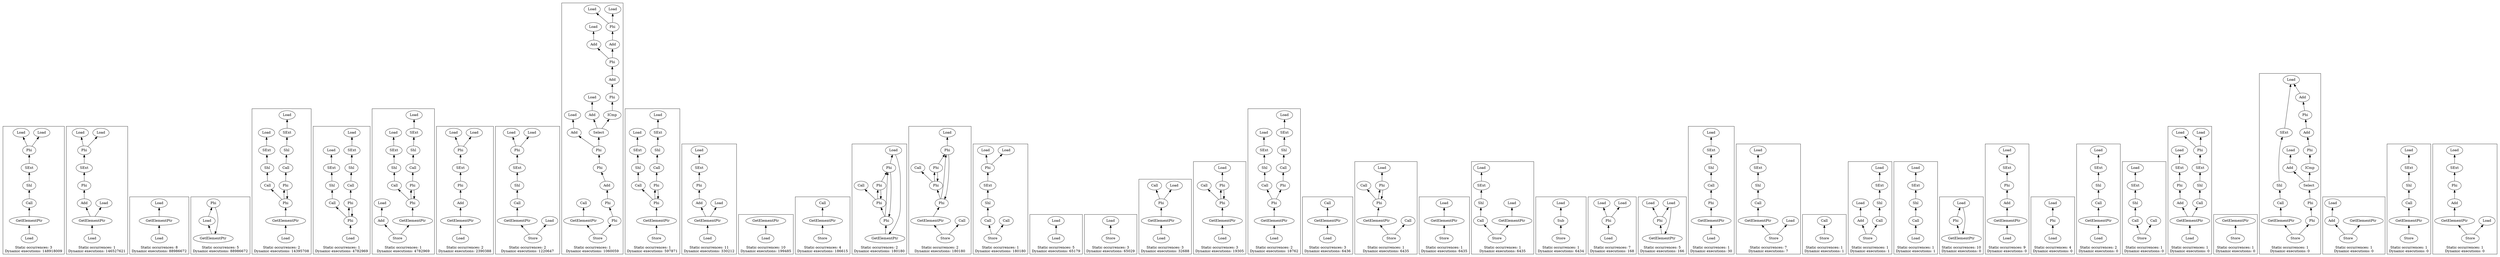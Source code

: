 strict digraph {
rankdir=BT
subgraph {
"0_372" [label="Call"]
"0_371" [label="Shl"]
"0_372" -> "0_371"
"0_402" [label="GetElementPtr"]
"0_402" -> "0_372"
"0_403" [label="Load"]
"0_403" -> "0_402"
"0_366" [label="Phi"]
"0_360" [label="Load"]
"0_366" -> "0_360"
"0_523" [label="Load"]
"0_366" -> "0_523"
"0_370" [label="SExt"]
"0_370" -> "0_366"
"0_371" -> "0_370"
cluster=true
label="Static occurrences: 3\nDynamic executions: 148918009"
}
subgraph {
"1_460" [label="Add"]
"1_457" [label="Phi"]
"1_460" -> "1_457"
"1_461" [label="GetElementPtr"]
"1_461" -> "1_460"
"1_455" [label="Load"]
"1_461" -> "1_455"
"1_462" [label="Load"]
"1_462" -> "1_461"
"1_366" [label="Phi"]
"1_360" [label="Load"]
"1_366" -> "1_360"
"1_523" [label="Load"]
"1_366" -> "1_523"
"1_370" [label="SExt"]
"1_457" -> "1_370"
"1_370" -> "1_366"
cluster=true
label="Static occurrences: 1\nDynamic executions: 146527621"
}
subgraph {
"2_131" [label="GetElementPtr"]
"2_130" [label="Load"]
"2_131" -> "2_130"
"2_132" [label="Load"]
"2_132" -> "2_131"
cluster=true
label="Static occurrences: 8\nDynamic executions: 88986672"
}
subgraph {
"3_148" [label="GetElementPtr"]
"3_130" [label="Load"]
"3_148" -> "3_130"
"3_129" [label="Phi"]
"3_130" -> "3_129"
"3_129" -> "3_148"
cluster=true
label="Static occurrences: 5\nDynamic executions: 88986672"
}
subgraph {
"4_550" [label="Call"]
"4_549" [label="Shl"]
"4_550" -> "4_549"
"4_652" [label="Call"]
"4_651" [label="Shl"]
"4_652" -> "4_651"
"4_569" [label="GetElementPtr"]
"4_561" [label="Phi"]
"4_569" -> "4_561"
"4_570" [label="Load"]
"4_570" -> "4_569"
"4_677" [label="Phi"]
"4_677" -> "4_652"
"4_561" -> "4_550"
"4_561" -> "4_677"
"4_677" -> "4_561"
"4_650" [label="SExt"]
"4_649" [label="Load"]
"4_650" -> "4_649"
"4_548" [label="SExt"]
"4_547" [label="Load"]
"4_548" -> "4_547"
"4_549" -> "4_548"
"4_651" -> "4_650"
cluster=true
label="Static occurrences: 2\nDynamic executions: 14395708"
}
subgraph {
"5_550" [label="Call"]
"5_549" [label="Shl"]
"5_550" -> "5_549"
"5_652" [label="Call"]
"5_651" [label="Shl"]
"5_652" -> "5_651"
"5_595" [label="Load"]
"5_561" [label="Phi"]
"5_595" -> "5_561"
"5_677" [label="Phi"]
"5_677" -> "5_652"
"5_561" -> "5_550"
"5_561" -> "5_677"
"5_677" -> "5_561"
"5_650" [label="SExt"]
"5_649" [label="Load"]
"5_650" -> "5_649"
"5_548" [label="SExt"]
"5_547" [label="Load"]
"5_548" -> "5_547"
"5_549" -> "5_548"
"5_651" -> "5_650"
cluster=true
label="Static occurrences: 1\nDynamic executions: 4782969"
}
subgraph {
"6_577" [label="Add"]
"6_570" [label="Load"]
"6_577" -> "6_570"
"6_550" [label="Call"]
"6_549" [label="Shl"]
"6_550" -> "6_549"
"6_652" [label="Call"]
"6_651" [label="Shl"]
"6_652" -> "6_651"
"6_569" [label="GetElementPtr"]
"6_561" [label="Phi"]
"6_569" -> "6_561"
"6_677" [label="Phi"]
"6_677" -> "6_652"
"6_561" -> "6_550"
"6_561" -> "6_677"
"6_677" -> "6_561"
"6_650" [label="SExt"]
"6_649" [label="Load"]
"6_650" -> "6_649"
"6_548" [label="SExt"]
"6_547" [label="Load"]
"6_548" -> "6_547"
"6_549" -> "6_548"
"6_651" -> "6_650"
"6_578" [label="Store"]
"6_578" -> "6_577"
"6_578" -> "6_569"
cluster=true
label="Static occurrences: 1\nDynamic executions: 4782969"
}
subgraph {
"7_401" [label="Add"]
"7_400" [label="Phi"]
"7_401" -> "7_400"
"7_404" [label="GetElementPtr"]
"7_404" -> "7_401"
"7_405" [label="Load"]
"7_405" -> "7_404"
"7_366" [label="Phi"]
"7_360" [label="Load"]
"7_366" -> "7_360"
"7_523" [label="Load"]
"7_366" -> "7_523"
"7_370" [label="SExt"]
"7_400" -> "7_370"
"7_370" -> "7_366"
cluster=true
label="Static occurrences: 2\nDynamic executions: 2390388"
}
subgraph {
"8_372" [label="Call"]
"8_371" [label="Shl"]
"8_372" -> "8_371"
"8_387" [label="GetElementPtr"]
"8_387" -> "8_372"
"8_366" [label="Phi"]
"8_360" [label="Load"]
"8_366" -> "8_360"
"8_523" [label="Load"]
"8_366" -> "8_523"
"8_370" [label="SExt"]
"8_370" -> "8_366"
"8_371" -> "8_370"
"8_388" [label="Store"]
"8_388" -> "8_387"
"8_375" [label="Load"]
"8_388" -> "8_375"
cluster=true
label="Static occurrences: 2\nDynamic executions: 1220647"
}
subgraph {
"9_485" [label="Add"]
"9_484" [label="Load"]
"9_485" -> "9_484"
"9_514" [label="Add"]
"9_513" [label="Load"]
"9_514" -> "9_513"
"9_483" [label="Add"]
"9_482" [label="Load"]
"9_483" -> "9_482"
"9_528" [label="Add"]
"9_526" [label="Phi"]
"9_528" -> "9_526"
"9_522" [label="Add"]
"9_518" [label="Phi"]
"9_522" -> "9_518"
"9_516" [label="Add"]
"9_366" [label="Phi"]
"9_516" -> "9_366"
"9_393" [label="GetElementPtr"]
"9_372" [label="Call"]
"9_393" -> "9_372"
"9_373" [label="ICmp"]
"9_369" [label="Phi"]
"9_373" -> "9_369"
"9_369" -> "9_522"
"9_519" [label="Phi"]
"9_519" -> "9_485"
"9_518" -> "9_516"
"9_359" [label="Phi"]
"9_359" -> "9_528"
"9_518" -> "9_483"
"9_360" [label="Load"]
"9_366" -> "9_360"
"9_523" [label="Load"]
"9_366" -> "9_523"
"9_368" [label="Phi"]
"9_368" -> "9_359"
"9_526" -> "9_519"
"9_515" [label="Select"]
"9_519" -> "9_515"
"9_515" -> "9_514"
"9_515" -> "9_373"
"9_394" [label="Store"]
"9_394" -> "9_393"
"9_394" -> "9_368"
cluster=true
label="Static occurrences: 1\nDynamic executions: 1060059"
}
subgraph {
"10_550" [label="Call"]
"10_549" [label="Shl"]
"10_550" -> "10_549"
"10_652" [label="Call"]
"10_651" [label="Shl"]
"10_652" -> "10_651"
"10_569" [label="GetElementPtr"]
"10_561" [label="Phi"]
"10_569" -> "10_561"
"10_677" [label="Phi"]
"10_677" -> "10_652"
"10_561" -> "10_550"
"10_561" -> "10_677"
"10_677" -> "10_561"
"10_650" [label="SExt"]
"10_649" [label="Load"]
"10_650" -> "10_649"
"10_548" [label="SExt"]
"10_547" [label="Load"]
"10_548" -> "10_547"
"10_549" -> "10_548"
"10_651" -> "10_650"
"10_574" [label="Store"]
"10_574" -> "10_569"
cluster=true
label="Static occurrences: 1\nDynamic executions: 597871"
}
subgraph {
"11_137" [label="Add"]
"11_134" [label="Phi"]
"11_137" -> "11_134"
"11_138" [label="GetElementPtr"]
"11_138" -> "11_137"
"11_132" [label="Load"]
"11_138" -> "11_132"
"11_139" [label="Load"]
"11_139" -> "11_138"
"11_127" [label="SExt"]
"11_134" -> "11_127"
"11_126" [label="Load"]
"11_127" -> "11_126"
cluster=true
label="Static occurrences: 11\nDynamic executions: 330212"
}
subgraph {
"12_25" [label="Load"]
"12_24" [label="GetElementPtr"]
"12_25" -> "12_24"
cluster=true
label="Static occurrences: 10\nDynamic executions: 199485"
}
subgraph {
"13_353" [label="GetElementPtr"]
"13_352" [label="Call"]
"13_353" -> "13_352"
"13_354" [label="Store"]
"13_354" -> "13_353"
cluster=true
label="Static occurrences: 4\nDynamic executions: 186615"
}
subgraph {
"14_430" [label="GetElementPtr"]
"14_367" [label="Phi"]
"14_430" -> "14_367"
"14_448" [label="Load"]
"14_448" -> "14_430"
"14_358" [label="Phi"]
"14_352" [label="Call"]
"14_358" -> "14_352"
"14_520" [label="Phi"]
"14_520" -> "14_448"
"14_520" -> "14_367"
"14_367" -> "14_358"
"14_527" [label="Phi"]
"14_527" -> "14_358"
"14_367" -> "14_520"
"14_527" -> "14_520"
"14_358" -> "14_527"
cluster=true
label="Static occurrences: 2\nDynamic executions: 180180"
}
subgraph {
"15_430" [label="GetElementPtr"]
"15_367" [label="Phi"]
"15_430" -> "15_367"
"15_358" [label="Phi"]
"15_352" [label="Call"]
"15_358" -> "15_352"
"15_520" [label="Phi"]
"15_448" [label="Load"]
"15_520" -> "15_448"
"15_520" -> "15_367"
"15_367" -> "15_358"
"15_527" [label="Phi"]
"15_527" -> "15_358"
"15_367" -> "15_520"
"15_527" -> "15_520"
"15_358" -> "15_527"
"15_431" [label="Store"]
"15_429" [label="Call"]
"15_431" -> "15_429"
"15_431" -> "15_430"
cluster=true
label="Static occurrences: 2\nDynamic executions: 180180"
}
subgraph {
"16_432" [label="Call"]
"16_371" [label="Shl"]
"16_432" -> "16_371"
"16_366" [label="Phi"]
"16_360" [label="Load"]
"16_366" -> "16_360"
"16_523" [label="Load"]
"16_366" -> "16_523"
"16_370" [label="SExt"]
"16_370" -> "16_366"
"16_371" -> "16_370"
"16_445" [label="Store"]
"16_445" -> "16_432"
"16_429" [label="Call"]
"16_445" -> "16_429"
cluster=true
label="Static occurrences: 1\nDynamic executions: 180180"
}
subgraph {
"17_150" [label="Load"]
"17_130" [label="Load"]
"17_150" -> "17_130"
cluster=true
label="Static occurrences: 5\nDynamic executions: 65179"
}
subgraph {
"18_474" [label="Store"]
"18_473" [label="Load"]
"18_474" -> "18_473"
cluster=true
label="Static occurrences: 3\nDynamic executions: 65029"
}
subgraph {
"19_1000" [label="GetElementPtr"]
"19_999" [label="Phi"]
"19_1000" -> "19_999"
"19_1001" [label="Load"]
"19_1001" -> "19_1000"
"19_962" [label="Call"]
"19_999" -> "19_962"
"19_1019" [label="Load"]
"19_999" -> "19_1019"
cluster=true
label="Static occurrences: 3\nDynamic executions: 32688"
}
subgraph {
"20_610" [label="GetElementPtr"]
"20_562" [label="Phi"]
"20_610" -> "20_562"
"20_632" [label="Load"]
"20_632" -> "20_610"
"20_545" [label="Call"]
"20_562" -> "20_545"
"20_678" [label="Phi"]
"20_643" [label="Load"]
"20_678" -> "20_643"
"20_678" -> "20_562"
"20_562" -> "20_678"
cluster=true
label="Static occurrences: 3\nDynamic executions: 19305"
}
subgraph {
"21_1058" [label="Call"]
"21_1057" [label="Shl"]
"21_1058" -> "21_1057"
"21_967" [label="Call"]
"21_966" [label="Shl"]
"21_967" -> "21_966"
"21_1009" [label="GetElementPtr"]
"21_995" [label="Phi"]
"21_1009" -> "21_995"
"21_1010" [label="Load"]
"21_1010" -> "21_1009"
"21_995" -> "21_967"
"21_1072" [label="Phi"]
"21_1072" -> "21_1058"
"21_995" -> "21_1072"
"21_965" [label="SExt"]
"21_964" [label="Load"]
"21_965" -> "21_964"
"21_997" [label="SExt"]
"21_996" [label="Load"]
"21_997" -> "21_996"
"21_1057" -> "21_997"
"21_966" -> "21_965"
cluster=true
label="Static occurrences: 2\nDynamic executions: 18762"
}
subgraph {
"22_353" [label="GetElementPtr"]
"22_352" [label="Call"]
"22_353" -> "22_352"
"22_532" [label="Load"]
"22_532" -> "22_353"
cluster=true
label="Static occurrences: 3\nDynamic executions: 6436"
}
subgraph {
"23_610" [label="GetElementPtr"]
"23_562" [label="Phi"]
"23_610" -> "23_562"
"23_545" [label="Call"]
"23_562" -> "23_545"
"23_678" [label="Phi"]
"23_643" [label="Load"]
"23_678" -> "23_643"
"23_678" -> "23_562"
"23_562" -> "23_678"
"23_611" [label="Store"]
"23_609" [label="Call"]
"23_611" -> "23_609"
"23_611" -> "23_610"
cluster=true
label="Static occurrences: 1\nDynamic executions: 6435"
}
subgraph {
"24_641" [label="GetElementPtr"]
"24_636" [label="Load"]
"24_641" -> "24_636"
"24_642" [label="Store"]
"24_642" -> "24_641"
cluster=true
label="Static occurrences: 1\nDynamic executions: 6435"
}
subgraph {
"25_619" [label="Call"]
"25_618" [label="Shl"]
"25_619" -> "25_618"
"25_633" [label="GetElementPtr"]
"25_632" [label="Load"]
"25_633" -> "25_632"
"25_617" [label="SExt"]
"25_590" [label="Load"]
"25_617" -> "25_590"
"25_618" -> "25_617"
"25_634" [label="Store"]
"25_634" -> "25_619"
"25_634" -> "25_633"
cluster=true
label="Static occurrences: 1\nDynamic executions: 6435"
}
subgraph {
"26_538" [label="Store"]
"26_537" [label="Sub"]
"26_538" -> "26_537"
"26_536" [label="Load"]
"26_537" -> "26_536"
cluster=true
label="Static occurrences: 1\nDynamic executions: 6434"
}
subgraph {
"27_259" [label="Load"]
"27_258" [label="Phi"]
"27_259" -> "27_258"
"27_283" [label="Load"]
"27_258" -> "27_283"
"27_255" [label="Load"]
"27_258" -> "27_255"
cluster=true
label="Static occurrences: 7\nDynamic executions: 168"
}
subgraph {
"28_282" [label="GetElementPtr"]
"28_258" [label="Phi"]
"28_282" -> "28_258"
"28_283" [label="Load"]
"28_283" -> "28_282"
"28_258" -> "28_283"
"28_255" [label="Load"]
"28_258" -> "28_255"
cluster=true
label="Static occurrences: 5\nDynamic executions: 166"
}
subgraph {
"29_1058" [label="Call"]
"29_1057" [label="Shl"]
"29_1058" -> "29_1057"
"29_1076" [label="GetElementPtr"]
"29_1072" [label="Phi"]
"29_1076" -> "29_1072"
"29_1077" [label="Load"]
"29_1077" -> "29_1076"
"29_1072" -> "29_1058"
"29_997" [label="SExt"]
"29_996" [label="Load"]
"29_997" -> "29_996"
"29_1057" -> "29_997"
cluster=true
label="Static occurrences: 1\nDynamic executions: 30"
}
subgraph {
"30_324" [label="Call"]
"30_323" [label="Shl"]
"30_324" -> "30_323"
"30_339" [label="GetElementPtr"]
"30_339" -> "30_324"
"30_322" [label="SExt"]
"30_321" [label="Load"]
"30_322" -> "30_321"
"30_323" -> "30_322"
"30_340" [label="Store"]
"30_340" -> "30_339"
"30_327" [label="Load"]
"30_340" -> "30_327"
cluster=true
label="Static occurrences: 7\nDynamic executions: 7"
}
subgraph {
"31_615" [label="Store"]
"31_609" [label="Call"]
"31_615" -> "31_609"
cluster=true
label="Static occurrences: 1\nDynamic executions: 1"
}
subgraph {
"32_558" [label="Add"]
"32_557" [label="Load"]
"32_558" -> "32_557"
"32_550" [label="Call"]
"32_549" [label="Shl"]
"32_550" -> "32_549"
"32_548" [label="SExt"]
"32_547" [label="Load"]
"32_548" -> "32_547"
"32_549" -> "32_548"
"32_559" [label="Store"]
"32_559" -> "32_558"
"32_559" -> "32_550"
cluster=true
label="Static occurrences: 1\nDynamic executions: 1"
}
subgraph {
"33_550" [label="Call"]
"33_549" [label="Shl"]
"33_550" -> "33_549"
"33_557" [label="Load"]
"33_557" -> "33_550"
"33_548" [label="SExt"]
"33_547" [label="Load"]
"33_548" -> "33_547"
"33_549" -> "33_548"
cluster=true
label="Static occurrences: 1\nDynamic executions: 1"
}
subgraph {
"34_221" [label="GetElementPtr"]
"34_197" [label="Phi"]
"34_221" -> "34_197"
"34_222" [label="Load"]
"34_222" -> "34_221"
"34_197" -> "34_222"
cluster=true
label="Static occurrences: 10\nDynamic executions: 0"
}
subgraph {
"35_50" [label="Add"]
"35_49" [label="Phi"]
"35_50" -> "35_49"
"35_51" [label="GetElementPtr"]
"35_51" -> "35_50"
"35_52" [label="Load"]
"35_52" -> "35_51"
"35_47" [label="SExt"]
"35_49" -> "35_47"
"35_44" [label="Load"]
"35_47" -> "35_44"
cluster=true
label="Static occurrences: 9\nDynamic executions: 0"
}
subgraph {
"36_198" [label="Load"]
"36_197" [label="Phi"]
"36_198" -> "36_197"
"36_222" [label="Load"]
"36_197" -> "36_222"
cluster=true
label="Static occurrences: 4\nDynamic executions: 0"
}
subgraph {
"37_712" [label="Call"]
"37_694" [label="Shl"]
"37_712" -> "37_694"
"37_739" [label="GetElementPtr"]
"37_739" -> "37_712"
"37_740" [label="Load"]
"37_740" -> "37_739"
"37_693" [label="SExt"]
"37_691" [label="Load"]
"37_693" -> "37_691"
"37_694" -> "37_693"
cluster=true
label="Static occurrences: 2\nDynamic executions: 0"
}
subgraph {
"38_768" [label="Call"]
"38_694" [label="Shl"]
"38_768" -> "38_694"
"38_693" [label="SExt"]
"38_691" [label="Load"]
"38_693" -> "38_691"
"38_694" -> "38_693"
"38_772" [label="Store"]
"38_772" -> "38_768"
"38_765" [label="Call"]
"38_772" -> "38_765"
cluster=true
label="Static occurrences: 1\nDynamic executions: 0"
}
subgraph {
"39_499" [label="Add"]
"39_496" [label="Phi"]
"39_499" -> "39_496"
"39_372" [label="Call"]
"39_371" [label="Shl"]
"39_372" -> "39_371"
"39_502" [label="GetElementPtr"]
"39_502" -> "39_499"
"39_502" -> "39_372"
"39_503" [label="Load"]
"39_503" -> "39_502"
"39_366" [label="Phi"]
"39_360" [label="Load"]
"39_366" -> "39_360"
"39_523" [label="Load"]
"39_366" -> "39_523"
"39_487" [label="SExt"]
"39_496" -> "39_487"
"39_482" [label="Load"]
"39_487" -> "39_482"
"39_370" [label="SExt"]
"39_370" -> "39_366"
"39_371" -> "39_370"
cluster=true
label="Static occurrences: 1\nDynamic executions: 0"
}
subgraph {
"40_29" [label="Store"]
"40_24" [label="GetElementPtr"]
"40_29" -> "40_24"
cluster=true
label="Static occurrences: 1\nDynamic executions: 0"
}
subgraph {
"41_697" [label="Add"]
"41_691" [label="Load"]
"41_697" -> "41_691"
"41_696" [label="Add"]
"41_688" [label="Load"]
"41_696" -> "41_688"
"41_783" [label="Add"]
"41_779" [label="Phi"]
"41_783" -> "41_779"
"41_712" [label="Call"]
"41_694" [label="Shl"]
"41_712" -> "41_694"
"41_731" [label="GetElementPtr"]
"41_731" -> "41_712"
"41_713" [label="ICmp"]
"41_711" [label="Phi"]
"41_713" -> "41_711"
"41_779" -> "41_697"
"41_711" -> "41_783"
"41_710" [label="Phi"]
"41_780" [label="Phi"]
"41_710" -> "41_780"
"41_777" [label="Select"]
"41_780" -> "41_777"
"41_777" -> "41_696"
"41_777" -> "41_713"
"41_693" [label="SExt"]
"41_693" -> "41_691"
"41_694" -> "41_693"
"41_732" [label="Store"]
"41_732" -> "41_731"
"41_732" -> "41_710"
cluster=true
label="Static occurrences: 1\nDynamic executions: 0"
}
subgraph {
"42_32" [label="Add"]
"42_25" [label="Load"]
"42_32" -> "42_25"
"42_33" [label="Store"]
"42_33" -> "42_32"
"42_24" [label="GetElementPtr"]
"42_33" -> "42_24"
cluster=true
label="Static occurrences: 1\nDynamic executions: 0"
}
subgraph {
"43_324" [label="Call"]
"43_323" [label="Shl"]
"43_324" -> "43_323"
"43_345" [label="GetElementPtr"]
"43_345" -> "43_324"
"43_322" [label="SExt"]
"43_321" [label="Load"]
"43_322" -> "43_321"
"43_323" -> "43_322"
"43_346" [label="Store"]
"43_346" -> "43_345"
cluster=true
label="Static occurrences: 1\nDynamic executions: 0"
}
subgraph {
"44_50" [label="Add"]
"44_49" [label="Phi"]
"44_50" -> "44_49"
"44_51" [label="GetElementPtr"]
"44_51" -> "44_50"
"44_47" [label="SExt"]
"44_49" -> "44_47"
"44_44" [label="Load"]
"44_47" -> "44_44"
"44_57" [label="Store"]
"44_57" -> "44_51"
"44_54" [label="Load"]
"44_57" -> "44_54"
cluster=true
label="Static occurrences: 1\nDynamic executions: 0"
}
}

